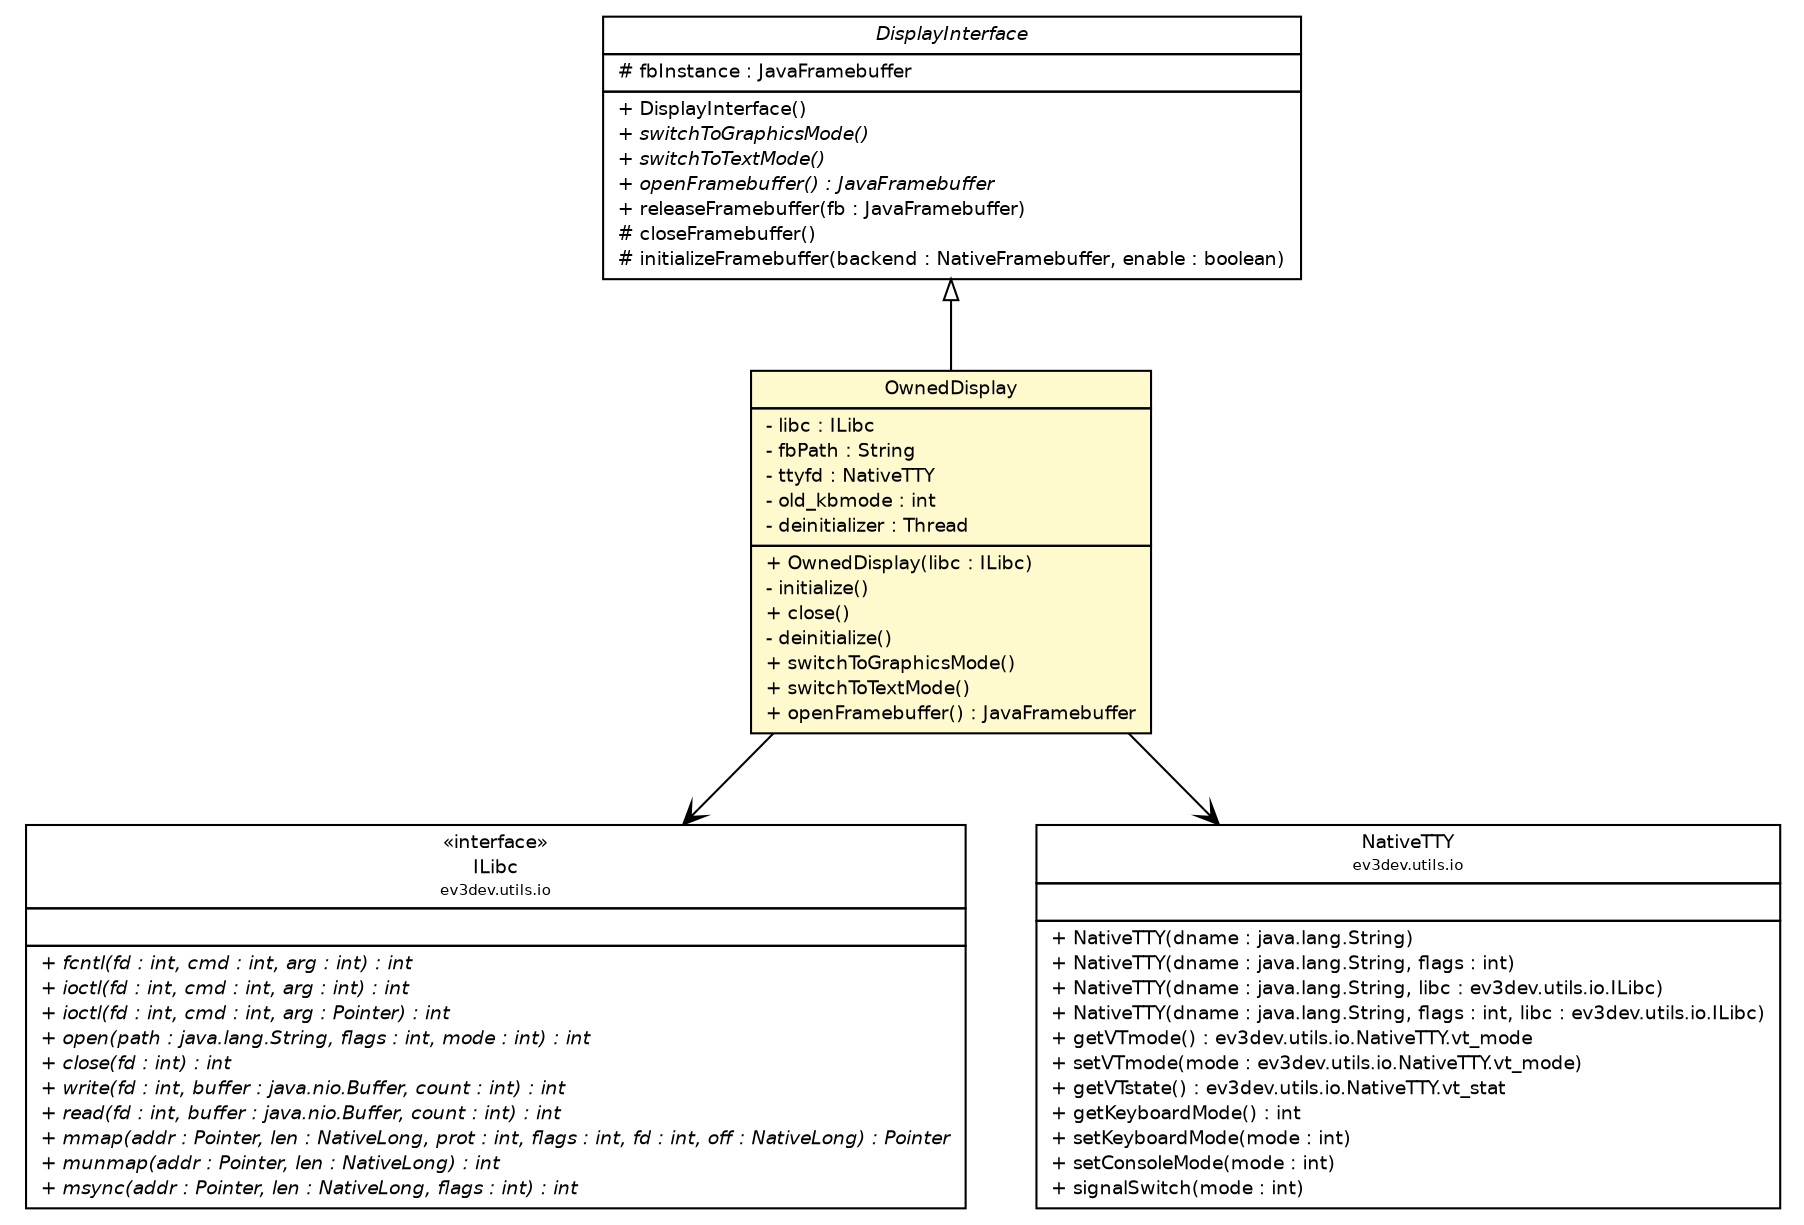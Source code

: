 #!/usr/local/bin/dot
#
# Class diagram 
# Generated by UMLGraph version R5_6-24-gf6e263 (http://www.umlgraph.org/)
#

digraph G {
	edge [fontname="Helvetica",fontsize=10,labelfontname="Helvetica",labelfontsize=10];
	node [fontname="Helvetica",fontsize=10,shape=plaintext];
	nodesep=0.25;
	ranksep=0.5;
	// ev3dev.hardware.display.DisplayInterface
	c5832 [label=<<table title="ev3dev.hardware.display.DisplayInterface" border="0" cellborder="1" cellspacing="0" cellpadding="2" port="p" href="./DisplayInterface.html">
		<tr><td><table border="0" cellspacing="0" cellpadding="1">
<tr><td align="center" balign="center"><font face="Helvetica-Oblique"> DisplayInterface </font></td></tr>
		</table></td></tr>
		<tr><td><table border="0" cellspacing="0" cellpadding="1">
<tr><td align="left" balign="left"> # fbInstance : JavaFramebuffer </td></tr>
		</table></td></tr>
		<tr><td><table border="0" cellspacing="0" cellpadding="1">
<tr><td align="left" balign="left"> + DisplayInterface() </td></tr>
<tr><td align="left" balign="left"><font face="Helvetica-Oblique" point-size="9.0"> + switchToGraphicsMode() </font></td></tr>
<tr><td align="left" balign="left"><font face="Helvetica-Oblique" point-size="9.0"> + switchToTextMode() </font></td></tr>
<tr><td align="left" balign="left"><font face="Helvetica-Oblique" point-size="9.0"> + openFramebuffer() : JavaFramebuffer </font></td></tr>
<tr><td align="left" balign="left"> + releaseFramebuffer(fb : JavaFramebuffer) </td></tr>
<tr><td align="left" balign="left"> # closeFramebuffer() </td></tr>
<tr><td align="left" balign="left"> # initializeFramebuffer(backend : NativeFramebuffer, enable : boolean) </td></tr>
		</table></td></tr>
		</table>>, URL="./DisplayInterface.html", fontname="Helvetica", fontcolor="black", fontsize=9.0];
	// ev3dev.hardware.display.OwnedDisplay
	c5836 [label=<<table title="ev3dev.hardware.display.OwnedDisplay" border="0" cellborder="1" cellspacing="0" cellpadding="2" port="p" bgcolor="lemonChiffon" href="./OwnedDisplay.html">
		<tr><td><table border="0" cellspacing="0" cellpadding="1">
<tr><td align="center" balign="center"> OwnedDisplay </td></tr>
		</table></td></tr>
		<tr><td><table border="0" cellspacing="0" cellpadding="1">
<tr><td align="left" balign="left"> - libc : ILibc </td></tr>
<tr><td align="left" balign="left"> - fbPath : String </td></tr>
<tr><td align="left" balign="left"> - ttyfd : NativeTTY </td></tr>
<tr><td align="left" balign="left"> - old_kbmode : int </td></tr>
<tr><td align="left" balign="left"> - deinitializer : Thread </td></tr>
		</table></td></tr>
		<tr><td><table border="0" cellspacing="0" cellpadding="1">
<tr><td align="left" balign="left"> + OwnedDisplay(libc : ILibc) </td></tr>
<tr><td align="left" balign="left"> - initialize() </td></tr>
<tr><td align="left" balign="left"> + close() </td></tr>
<tr><td align="left" balign="left"> - deinitialize() </td></tr>
<tr><td align="left" balign="left"> + switchToGraphicsMode() </td></tr>
<tr><td align="left" balign="left"> + switchToTextMode() </td></tr>
<tr><td align="left" balign="left"> + openFramebuffer() : JavaFramebuffer </td></tr>
		</table></td></tr>
		</table>>, URL="./OwnedDisplay.html", fontname="Helvetica", fontcolor="black", fontsize=9.0];
	// ev3dev.utils.io.ILibc
	c5864 [label=<<table title="ev3dev.utils.io.ILibc" border="0" cellborder="1" cellspacing="0" cellpadding="2" port="p" href="../../utils/io/ILibc.html">
		<tr><td><table border="0" cellspacing="0" cellpadding="1">
<tr><td align="center" balign="center"> &#171;interface&#187; </td></tr>
<tr><td align="center" balign="center"> ILibc </td></tr>
<tr><td align="center" balign="center"><font point-size="7.0"> ev3dev.utils.io </font></td></tr>
		</table></td></tr>
		<tr><td><table border="0" cellspacing="0" cellpadding="1">
<tr><td align="left" balign="left">  </td></tr>
		</table></td></tr>
		<tr><td><table border="0" cellspacing="0" cellpadding="1">
<tr><td align="left" balign="left"><font face="Helvetica-Oblique" point-size="9.0"> + fcntl(fd : int, cmd : int, arg : int) : int </font></td></tr>
<tr><td align="left" balign="left"><font face="Helvetica-Oblique" point-size="9.0"> + ioctl(fd : int, cmd : int, arg : int) : int </font></td></tr>
<tr><td align="left" balign="left"><font face="Helvetica-Oblique" point-size="9.0"> + ioctl(fd : int, cmd : int, arg : Pointer) : int </font></td></tr>
<tr><td align="left" balign="left"><font face="Helvetica-Oblique" point-size="9.0"> + open(path : java.lang.String, flags : int, mode : int) : int </font></td></tr>
<tr><td align="left" balign="left"><font face="Helvetica-Oblique" point-size="9.0"> + close(fd : int) : int </font></td></tr>
<tr><td align="left" balign="left"><font face="Helvetica-Oblique" point-size="9.0"> + write(fd : int, buffer : java.nio.Buffer, count : int) : int </font></td></tr>
<tr><td align="left" balign="left"><font face="Helvetica-Oblique" point-size="9.0"> + read(fd : int, buffer : java.nio.Buffer, count : int) : int </font></td></tr>
<tr><td align="left" balign="left"><font face="Helvetica-Oblique" point-size="9.0"> + mmap(addr : Pointer, len : NativeLong, prot : int, flags : int, fd : int, off : NativeLong) : Pointer </font></td></tr>
<tr><td align="left" balign="left"><font face="Helvetica-Oblique" point-size="9.0"> + munmap(addr : Pointer, len : NativeLong) : int </font></td></tr>
<tr><td align="left" balign="left"><font face="Helvetica-Oblique" point-size="9.0"> + msync(addr : Pointer, len : NativeLong, flags : int) : int </font></td></tr>
		</table></td></tr>
		</table>>, URL="../../utils/io/ILibc.html", fontname="Helvetica", fontcolor="black", fontsize=9.0];
	// ev3dev.utils.io.NativeTTY
	c5880 [label=<<table title="ev3dev.utils.io.NativeTTY" border="0" cellborder="1" cellspacing="0" cellpadding="2" port="p" href="../../utils/io/NativeTTY.html">
		<tr><td><table border="0" cellspacing="0" cellpadding="1">
<tr><td align="center" balign="center"> NativeTTY </td></tr>
<tr><td align="center" balign="center"><font point-size="7.0"> ev3dev.utils.io </font></td></tr>
		</table></td></tr>
		<tr><td><table border="0" cellspacing="0" cellpadding="1">
<tr><td align="left" balign="left">  </td></tr>
		</table></td></tr>
		<tr><td><table border="0" cellspacing="0" cellpadding="1">
<tr><td align="left" balign="left"> + NativeTTY(dname : java.lang.String) </td></tr>
<tr><td align="left" balign="left"> + NativeTTY(dname : java.lang.String, flags : int) </td></tr>
<tr><td align="left" balign="left"> + NativeTTY(dname : java.lang.String, libc : ev3dev.utils.io.ILibc) </td></tr>
<tr><td align="left" balign="left"> + NativeTTY(dname : java.lang.String, flags : int, libc : ev3dev.utils.io.ILibc) </td></tr>
<tr><td align="left" balign="left"> + getVTmode() : ev3dev.utils.io.NativeTTY.vt_mode </td></tr>
<tr><td align="left" balign="left"> + setVTmode(mode : ev3dev.utils.io.NativeTTY.vt_mode) </td></tr>
<tr><td align="left" balign="left"> + getVTstate() : ev3dev.utils.io.NativeTTY.vt_stat </td></tr>
<tr><td align="left" balign="left"> + getKeyboardMode() : int </td></tr>
<tr><td align="left" balign="left"> + setKeyboardMode(mode : int) </td></tr>
<tr><td align="left" balign="left"> + setConsoleMode(mode : int) </td></tr>
<tr><td align="left" balign="left"> + signalSwitch(mode : int) </td></tr>
		</table></td></tr>
		</table>>, URL="../../utils/io/NativeTTY.html", fontname="Helvetica", fontcolor="black", fontsize=9.0];
	//ev3dev.hardware.display.OwnedDisplay extends ev3dev.hardware.display.DisplayInterface
	c5832:p -> c5836:p [dir=back,arrowtail=empty];
	// ev3dev.hardware.display.OwnedDisplay NAVASSOC ev3dev.utils.io.ILibc
	c5836:p -> c5864:p [taillabel="", label="", headlabel="", fontname="Helvetica", fontcolor="black", fontsize=10.0, color="black", arrowhead=open];
	// ev3dev.hardware.display.OwnedDisplay NAVASSOC ev3dev.utils.io.NativeTTY
	c5836:p -> c5880:p [taillabel="", label="", headlabel="", fontname="Helvetica", fontcolor="black", fontsize=10.0, color="black", arrowhead=open];
}

